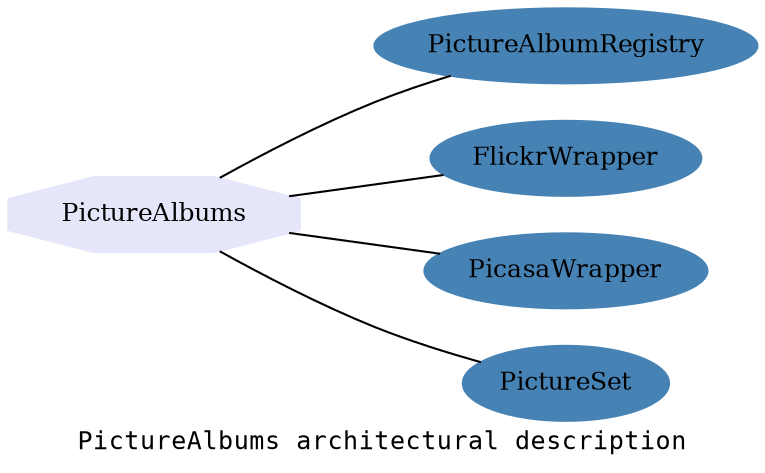 digraph weather_proxy_arch {

  label="PictureAlbums architectural description";
  fontname="Courier";
  node [fontsize=12, style=filled, shape="ellipse", color="#4682B4"];
  edge [arrowhead="none"];
  fontsize=12;
  rankdir=LR ;

  picture_album_registry [label="PictureAlbumRegistry"];
  flickr [label="FlickrWrapper"];
  picasa [label="PicasaWrapper"];
  picture_set [label="PictureSet"];

  picture_albums [label="PictureAlbums", color="#E6E6FA", shape="octagon"];
  picture_albums -> picture_album_registry
  picture_albums -> flickr;
  picture_albums -> picasa;
  picture_albums -> picture_set;

}